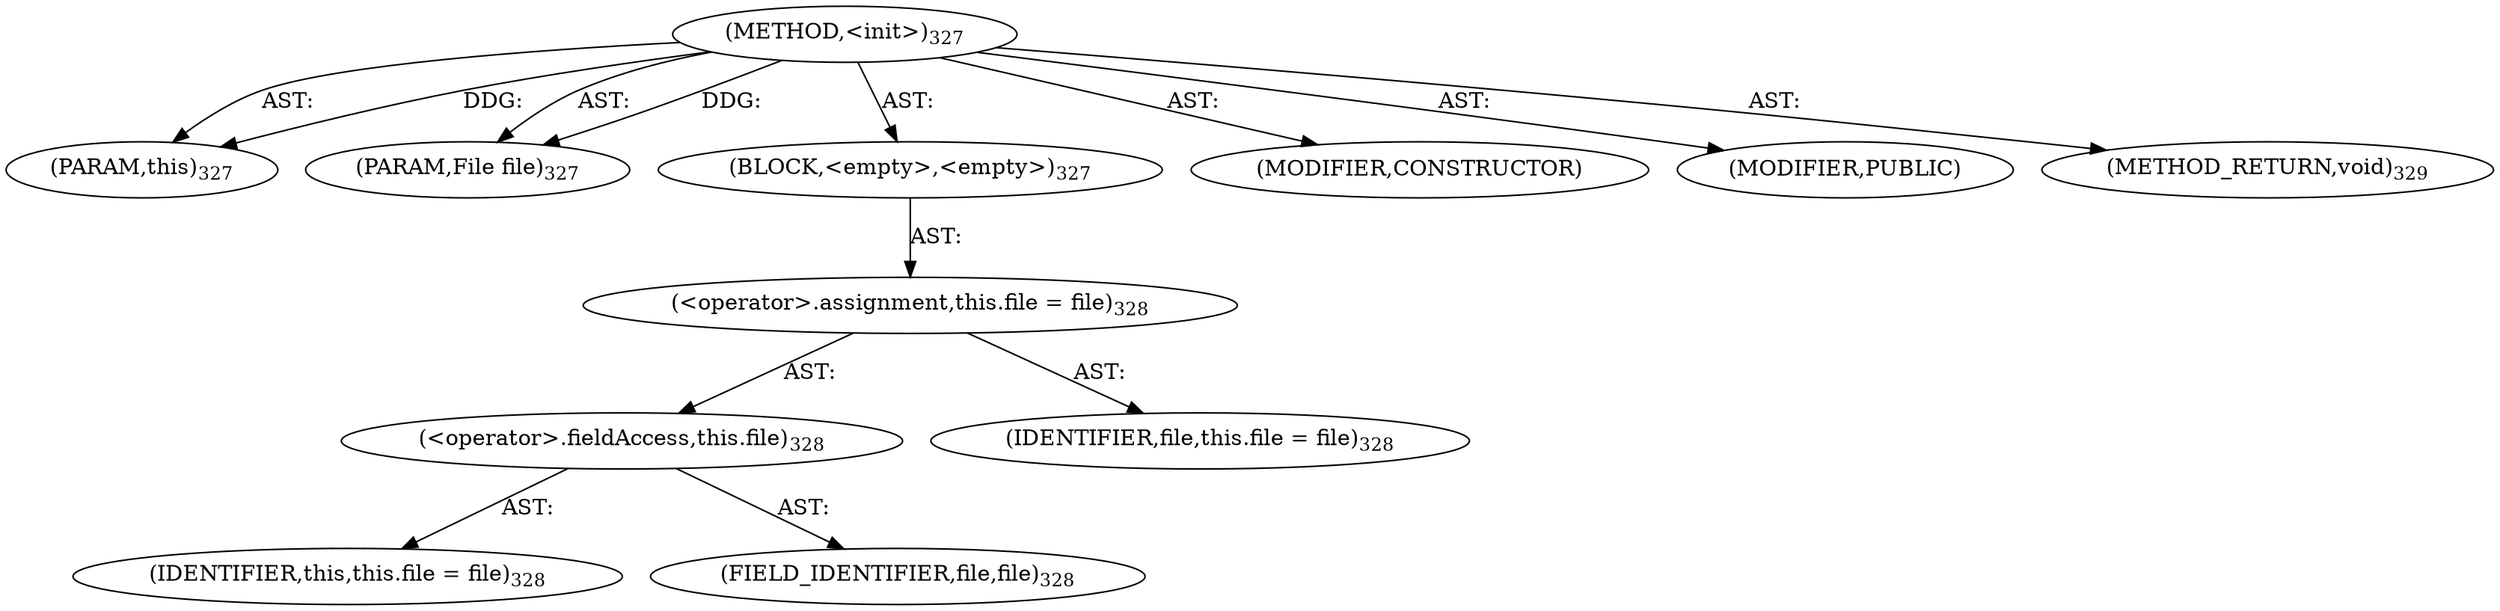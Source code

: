 digraph "&lt;init&gt;" {  
"111669149716" [label = <(METHOD,&lt;init&gt;)<SUB>327</SUB>> ]
"115964117005" [label = <(PARAM,this)<SUB>327</SUB>> ]
"115964117087" [label = <(PARAM,File file)<SUB>327</SUB>> ]
"25769803799" [label = <(BLOCK,&lt;empty&gt;,&lt;empty&gt;)<SUB>327</SUB>> ]
"30064771123" [label = <(&lt;operator&gt;.assignment,this.file = file)<SUB>328</SUB>> ]
"30064771124" [label = <(&lt;operator&gt;.fieldAccess,this.file)<SUB>328</SUB>> ]
"68719476751" [label = <(IDENTIFIER,this,this.file = file)<SUB>328</SUB>> ]
"55834574870" [label = <(FIELD_IDENTIFIER,file,file)<SUB>328</SUB>> ]
"68719476883" [label = <(IDENTIFIER,file,this.file = file)<SUB>328</SUB>> ]
"133143986227" [label = <(MODIFIER,CONSTRUCTOR)> ]
"133143986228" [label = <(MODIFIER,PUBLIC)> ]
"128849018900" [label = <(METHOD_RETURN,void)<SUB>329</SUB>> ]
  "111669149716" -> "115964117005"  [ label = "AST: "] 
  "111669149716" -> "115964117087"  [ label = "AST: "] 
  "111669149716" -> "25769803799"  [ label = "AST: "] 
  "111669149716" -> "133143986227"  [ label = "AST: "] 
  "111669149716" -> "133143986228"  [ label = "AST: "] 
  "111669149716" -> "128849018900"  [ label = "AST: "] 
  "25769803799" -> "30064771123"  [ label = "AST: "] 
  "30064771123" -> "30064771124"  [ label = "AST: "] 
  "30064771123" -> "68719476883"  [ label = "AST: "] 
  "30064771124" -> "68719476751"  [ label = "AST: "] 
  "30064771124" -> "55834574870"  [ label = "AST: "] 
  "111669149716" -> "115964117005"  [ label = "DDG: "] 
  "111669149716" -> "115964117087"  [ label = "DDG: "] 
}
